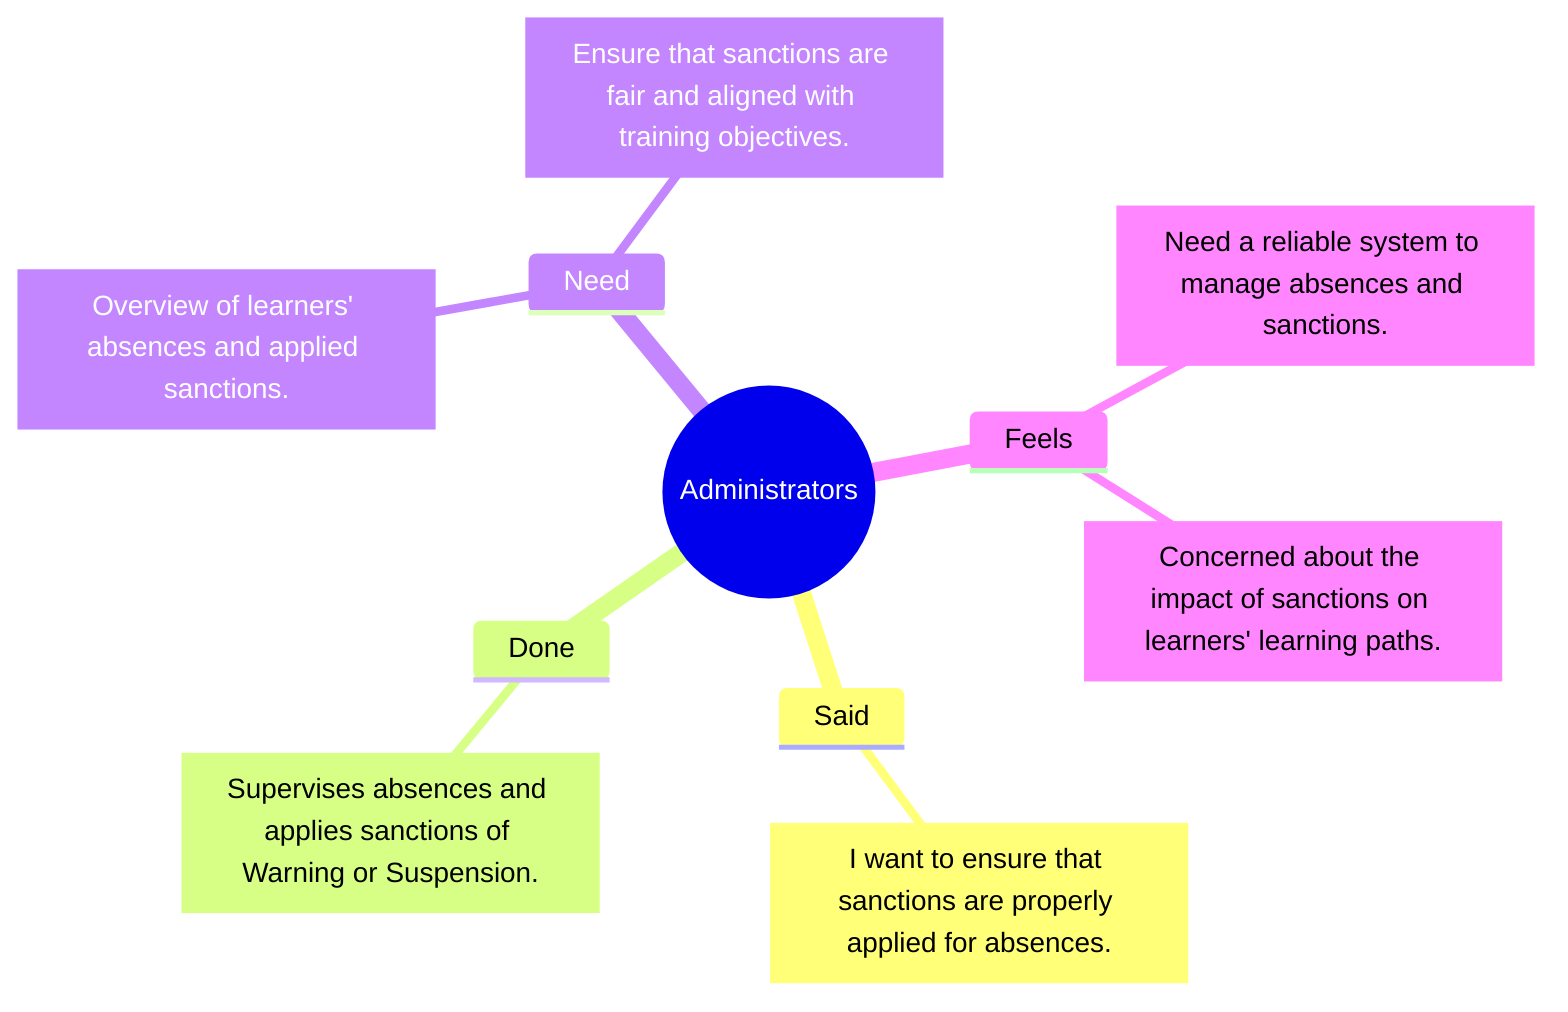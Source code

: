 mindmap
  root((Administrators))
    Said
      Said["I want to ensure that sanctions are properly applied for absences."]
    Done
      Done["Supervises absences and applies sanctions of Warning or Suspension."]
    Need
      Need["Overview of learners' absences and applied sanctions."]
      Need["Ensure that sanctions are fair and aligned with training objectives."]
    Feels
      Feels["Need a reliable system to manage absences and sanctions."]
      Feels["Concerned about the impact of sanctions on learners' learning paths."]